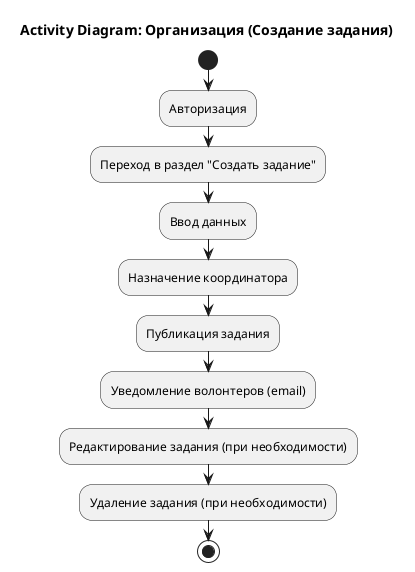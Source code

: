 @startuml
title Activity Diagram: Организация (Создание задания)

start
:Авторизация;
:Переход в раздел "Создать задание";
:Ввод данных;
:Назначение координатора;
:Публикация задания;
:Уведомление волонтеров (email);
:Редактирование задания (при необходимости);
:Удаление задания (при необходимости);
stop
@enduml